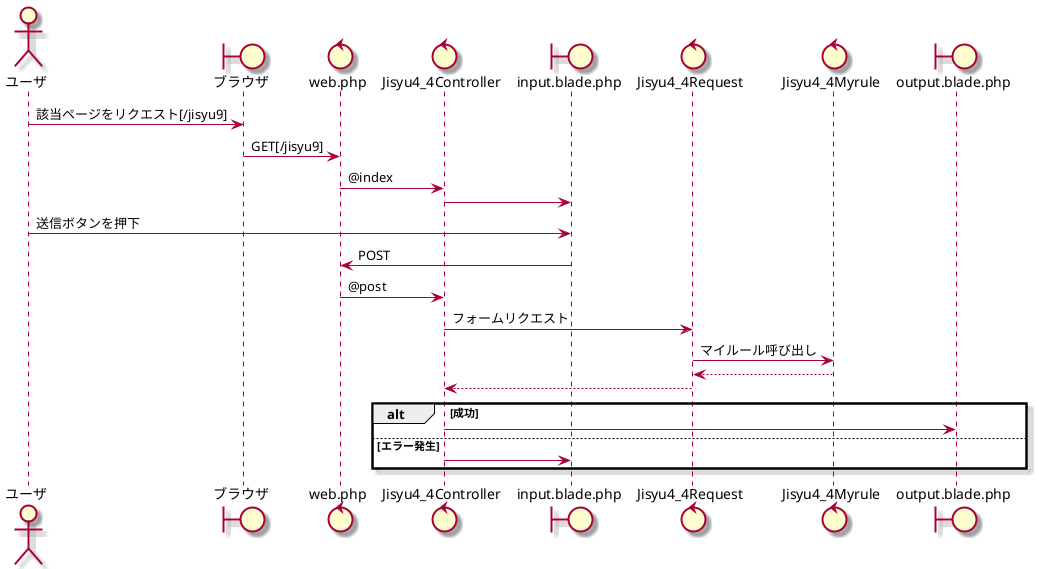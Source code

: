 @startuml
skin rose
actor ユーザ
boundary ブラウザ
control web.php
control Jisyu4_4Controller
boundary input.blade.php
control Jisyu4_4Request
control Jisyu4_4Myrule
boundary output.blade.php

ユーザ -> ブラウザ:該当ページをリクエスト[/jisyu9]
ブラウザ -> web.php:GET[/jisyu9]
web.php -> Jisyu4_4Controller:@index
Jisyu4_4Controller -> input.blade.php
ユーザ -> input.blade.php:送信ボタンを押下
input.blade.php -> web.php:POST
web.php -> Jisyu4_4Controller:@post
Jisyu4_4Controller->Jisyu4_4Request:フォームリクエスト
Jisyu4_4Request->Jisyu4_4Myrule:マイルール呼び出し
Jisyu4_4Myrule-->Jisyu4_4Request
Jisyu4_4Request-->Jisyu4_4Controller


alt 成功
Jisyu4_4Controller->output.blade.php
else エラー発生
Jisyu4_4Controller->input.blade.php
end
@enduml